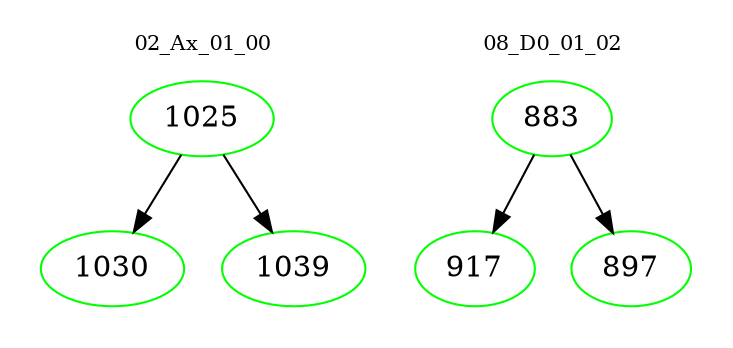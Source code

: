 digraph{
subgraph cluster_0 {
color = white
label = "02_Ax_01_00";
fontsize=10;
T0_1025 [label="1025", color="green"]
T0_1025 -> T0_1030 [color="black"]
T0_1030 [label="1030", color="green"]
T0_1025 -> T0_1039 [color="black"]
T0_1039 [label="1039", color="green"]
}
subgraph cluster_1 {
color = white
label = "08_D0_01_02";
fontsize=10;
T1_883 [label="883", color="green"]
T1_883 -> T1_917 [color="black"]
T1_917 [label="917", color="green"]
T1_883 -> T1_897 [color="black"]
T1_897 [label="897", color="green"]
}
}
